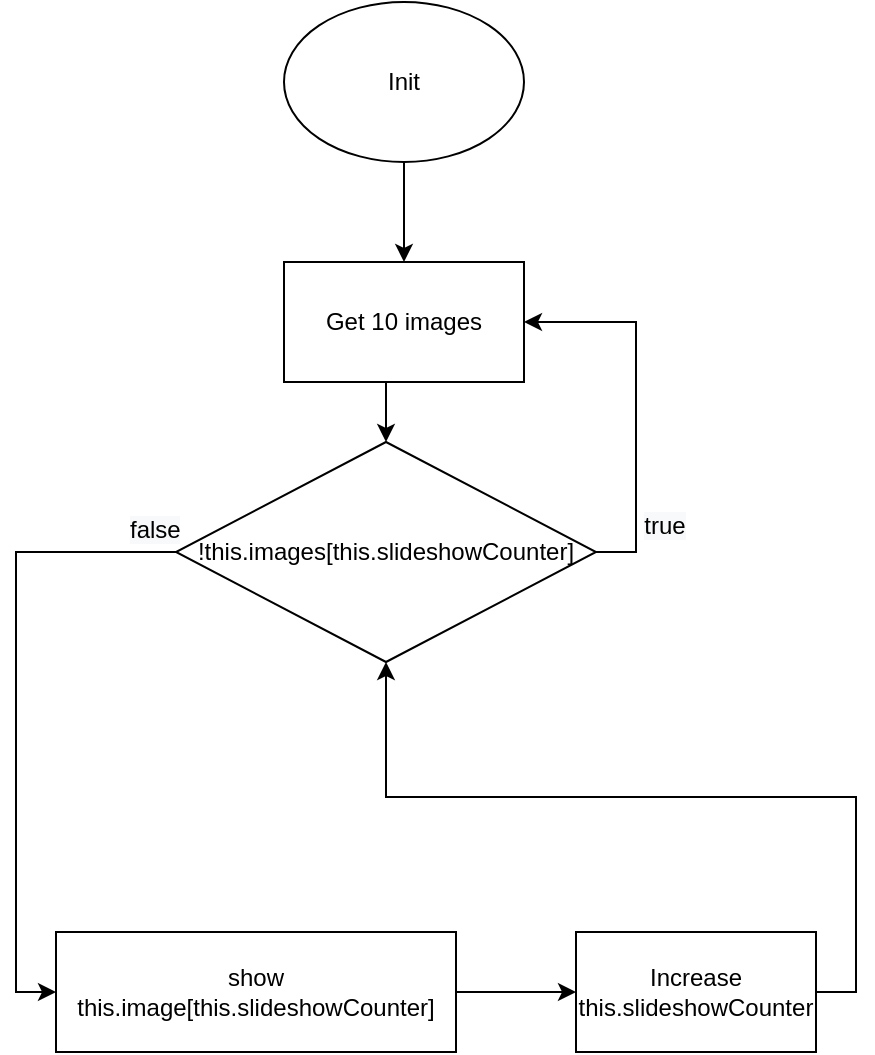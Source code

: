 <mxfile version="14.5.1" type="device" pages="4"><diagram id="gV3Xn5n0HaRX8FXTVbFQ" name="Without Navigation"><mxGraphModel dx="1117" dy="887" grid="1" gridSize="10" guides="1" tooltips="1" connect="1" arrows="1" fold="1" page="1" pageScale="1" pageWidth="827" pageHeight="1169" math="0" shadow="0"><root><mxCell id="0"/><mxCell id="1" parent="0"/><mxCell id="qZFaKpwaA6ncUOvoTSic-16" style="edgeStyle=orthogonalEdgeStyle;rounded=0;orthogonalLoop=1;jettySize=auto;html=1;" edge="1" parent="1" source="qZFaKpwaA6ncUOvoTSic-17" target="qZFaKpwaA6ncUOvoTSic-19"><mxGeometry relative="1" as="geometry"/></mxCell><mxCell id="qZFaKpwaA6ncUOvoTSic-17" value="Init" style="ellipse;whiteSpace=wrap;html=1;" vertex="1" parent="1"><mxGeometry x="294" y="90" width="120" height="80" as="geometry"/></mxCell><mxCell id="qZFaKpwaA6ncUOvoTSic-18" style="edgeStyle=orthogonalEdgeStyle;rounded=0;orthogonalLoop=1;jettySize=auto;html=1;exitX=0.5;exitY=1;exitDx=0;exitDy=0;entryX=0.5;entryY=0;entryDx=0;entryDy=0;" edge="1" parent="1" source="qZFaKpwaA6ncUOvoTSic-19" target="qZFaKpwaA6ncUOvoTSic-24"><mxGeometry relative="1" as="geometry"/></mxCell><mxCell id="qZFaKpwaA6ncUOvoTSic-19" value="Get 10 images" style="rounded=0;whiteSpace=wrap;html=1;" vertex="1" parent="1"><mxGeometry x="294" y="220" width="120" height="60" as="geometry"/></mxCell><mxCell id="qZFaKpwaA6ncUOvoTSic-20" style="edgeStyle=orthogonalEdgeStyle;rounded=0;orthogonalLoop=1;jettySize=auto;html=1;exitX=1;exitY=0.5;exitDx=0;exitDy=0;" edge="1" parent="1" source="qZFaKpwaA6ncUOvoTSic-21" target="qZFaKpwaA6ncUOvoTSic-28"><mxGeometry relative="1" as="geometry"><Array as="points"><mxPoint x="370" y="585"/><mxPoint x="370" y="585"/></Array></mxGeometry></mxCell><mxCell id="qZFaKpwaA6ncUOvoTSic-21" value="show this.image[this.slideshowCounter]" style="rounded=0;whiteSpace=wrap;html=1;" vertex="1" parent="1"><mxGeometry x="180" y="555" width="200" height="60" as="geometry"/></mxCell><mxCell id="qZFaKpwaA6ncUOvoTSic-22" style="edgeStyle=orthogonalEdgeStyle;rounded=0;orthogonalLoop=1;jettySize=auto;html=1;exitX=0;exitY=0.5;exitDx=0;exitDy=0;entryX=0;entryY=0.5;entryDx=0;entryDy=0;" edge="1" parent="1" source="qZFaKpwaA6ncUOvoTSic-24" target="qZFaKpwaA6ncUOvoTSic-21"><mxGeometry relative="1" as="geometry"><mxPoint x="215" y="650" as="targetPoint"/></mxGeometry></mxCell><mxCell id="qZFaKpwaA6ncUOvoTSic-23" style="edgeStyle=orthogonalEdgeStyle;rounded=0;orthogonalLoop=1;jettySize=auto;html=1;exitX=1;exitY=0.5;exitDx=0;exitDy=0;entryX=1;entryY=0.5;entryDx=0;entryDy=0;" edge="1" parent="1" source="qZFaKpwaA6ncUOvoTSic-24" target="qZFaKpwaA6ncUOvoTSic-19"><mxGeometry relative="1" as="geometry"/></mxCell><mxCell id="qZFaKpwaA6ncUOvoTSic-24" value="!this.images[this.slideshowCounter]" style="rhombus;whiteSpace=wrap;html=1;" vertex="1" parent="1"><mxGeometry x="240" y="310" width="210" height="110" as="geometry"/></mxCell><mxCell id="qZFaKpwaA6ncUOvoTSic-25" value="&#10;&#10;&lt;span style=&quot;color: rgb(0, 0, 0); font-family: helvetica; font-size: 12px; font-style: normal; font-weight: 400; letter-spacing: normal; text-align: center; text-indent: 0px; text-transform: none; word-spacing: 0px; background-color: rgb(248, 249, 250); display: inline; float: none;&quot;&gt;true&lt;/span&gt;&#10;&#10;" style="text;html=1;align=center;verticalAlign=middle;resizable=0;points=[];autosize=1;" vertex="1" parent="1"><mxGeometry x="464" y="322" width="40" height="60" as="geometry"/></mxCell><mxCell id="qZFaKpwaA6ncUOvoTSic-26" value="&lt;span style=&quot;color: rgb(0 , 0 , 0) ; font-family: &amp;#34;helvetica&amp;#34; ; font-size: 12px ; font-style: normal ; font-weight: 400 ; letter-spacing: normal ; text-align: center ; text-indent: 0px ; text-transform: none ; word-spacing: 0px ; background-color: rgb(248 , 249 , 250) ; display: inline ; float: none&quot;&gt;false&lt;br&gt;&lt;/span&gt;" style="text;whiteSpace=wrap;html=1;" vertex="1" parent="1"><mxGeometry x="215" y="340" width="50" height="30" as="geometry"/></mxCell><mxCell id="qZFaKpwaA6ncUOvoTSic-27" style="edgeStyle=orthogonalEdgeStyle;rounded=0;orthogonalLoop=1;jettySize=auto;html=1;exitX=1;exitY=0.5;exitDx=0;exitDy=0;" edge="1" parent="1" source="qZFaKpwaA6ncUOvoTSic-28" target="qZFaKpwaA6ncUOvoTSic-24"><mxGeometry relative="1" as="geometry"/></mxCell><mxCell id="qZFaKpwaA6ncUOvoTSic-28" value="Increase this.slideshowCounter" style="rounded=0;whiteSpace=wrap;html=1;" vertex="1" parent="1"><mxGeometry x="440" y="555" width="120" height="60" as="geometry"/></mxCell></root></mxGraphModel></diagram><diagram id="_Sqwtvtk-_ESHfZJrghV" name="With Navigation"><mxGraphModel dx="1117" dy="887" grid="1" gridSize="10" guides="1" tooltips="1" connect="1" arrows="1" fold="1" page="1" pageScale="1" pageWidth="827" pageHeight="1169" math="0" shadow="0"><root><mxCell id="tQTyuVeTmvTc_PmS-h78-0"/><mxCell id="tQTyuVeTmvTc_PmS-h78-1" parent="tQTyuVeTmvTc_PmS-h78-0"/><mxCell id="tQTyuVeTmvTc_PmS-h78-2" style="edgeStyle=orthogonalEdgeStyle;rounded=0;orthogonalLoop=1;jettySize=auto;html=1;" edge="1" parent="tQTyuVeTmvTc_PmS-h78-1" source="tQTyuVeTmvTc_PmS-h78-3" target="tQTyuVeTmvTc_PmS-h78-5"><mxGeometry relative="1" as="geometry"/></mxCell><mxCell id="tQTyuVeTmvTc_PmS-h78-3" value="Init" style="ellipse;whiteSpace=wrap;html=1;" vertex="1" parent="tQTyuVeTmvTc_PmS-h78-1"><mxGeometry x="284" y="80" width="120" height="80" as="geometry"/></mxCell><mxCell id="tQTyuVeTmvTc_PmS-h78-4" style="edgeStyle=orthogonalEdgeStyle;rounded=0;orthogonalLoop=1;jettySize=auto;html=1;exitX=0.5;exitY=1;exitDx=0;exitDy=0;entryX=0.5;entryY=0;entryDx=0;entryDy=0;" edge="1" parent="tQTyuVeTmvTc_PmS-h78-1" source="tQTyuVeTmvTc_PmS-h78-5" target="tQTyuVeTmvTc_PmS-h78-10"><mxGeometry relative="1" as="geometry"/></mxCell><mxCell id="tQTyuVeTmvTc_PmS-h78-5" value="Get 10 images&lt;br&gt;and add them to existing" style="rounded=0;whiteSpace=wrap;html=1;" vertex="1" parent="tQTyuVeTmvTc_PmS-h78-1"><mxGeometry x="284" y="210" width="120" height="60" as="geometry"/></mxCell><mxCell id="tQTyuVeTmvTc_PmS-h78-6" style="edgeStyle=orthogonalEdgeStyle;rounded=0;orthogonalLoop=1;jettySize=auto;html=1;exitX=1;exitY=0.5;exitDx=0;exitDy=0;" edge="1" parent="tQTyuVeTmvTc_PmS-h78-1" source="tQTyuVeTmvTc_PmS-h78-7" target="tQTyuVeTmvTc_PmS-h78-14"><mxGeometry relative="1" as="geometry"><Array as="points"><mxPoint x="360" y="575"/><mxPoint x="360" y="575"/></Array></mxGeometry></mxCell><mxCell id="tQTyuVeTmvTc_PmS-h78-7" value="show this.image[this.slideshowCounter]" style="rounded=0;whiteSpace=wrap;html=1;" vertex="1" parent="tQTyuVeTmvTc_PmS-h78-1"><mxGeometry x="170" y="545" width="200" height="60" as="geometry"/></mxCell><mxCell id="tQTyuVeTmvTc_PmS-h78-8" style="edgeStyle=orthogonalEdgeStyle;rounded=0;orthogonalLoop=1;jettySize=auto;html=1;exitX=0;exitY=0.5;exitDx=0;exitDy=0;entryX=0;entryY=0.5;entryDx=0;entryDy=0;" edge="1" parent="tQTyuVeTmvTc_PmS-h78-1" source="tQTyuVeTmvTc_PmS-h78-10" target="tQTyuVeTmvTc_PmS-h78-7"><mxGeometry relative="1" as="geometry"><mxPoint x="205" y="640" as="targetPoint"/></mxGeometry></mxCell><mxCell id="tQTyuVeTmvTc_PmS-h78-9" style="edgeStyle=orthogonalEdgeStyle;rounded=0;orthogonalLoop=1;jettySize=auto;html=1;exitX=1;exitY=0.5;exitDx=0;exitDy=0;entryX=1;entryY=0.5;entryDx=0;entryDy=0;" edge="1" parent="tQTyuVeTmvTc_PmS-h78-1" source="tQTyuVeTmvTc_PmS-h78-10" target="tQTyuVeTmvTc_PmS-h78-5"><mxGeometry relative="1" as="geometry"/></mxCell><mxCell id="tQTyuVeTmvTc_PmS-h78-10" value="!this.images[this.slideshowCounter]" style="rhombus;whiteSpace=wrap;html=1;" vertex="1" parent="tQTyuVeTmvTc_PmS-h78-1"><mxGeometry x="230" y="300" width="210" height="110" as="geometry"/></mxCell><mxCell id="tQTyuVeTmvTc_PmS-h78-11" value="&#10;&#10;&lt;span style=&quot;color: rgb(0, 0, 0); font-family: helvetica; font-size: 12px; font-style: normal; font-weight: 400; letter-spacing: normal; text-align: center; text-indent: 0px; text-transform: none; word-spacing: 0px; background-color: rgb(248, 249, 250); display: inline; float: none;&quot;&gt;true&lt;/span&gt;&#10;&#10;" style="text;html=1;align=center;verticalAlign=middle;resizable=0;points=[];autosize=1;" vertex="1" parent="tQTyuVeTmvTc_PmS-h78-1"><mxGeometry x="454" y="312" width="40" height="60" as="geometry"/></mxCell><mxCell id="tQTyuVeTmvTc_PmS-h78-12" value="&lt;span style=&quot;color: rgb(0 , 0 , 0) ; font-family: &amp;#34;helvetica&amp;#34; ; font-size: 12px ; font-style: normal ; font-weight: 400 ; letter-spacing: normal ; text-align: center ; text-indent: 0px ; text-transform: none ; word-spacing: 0px ; background-color: rgb(248 , 249 , 250) ; display: inline ; float: none&quot;&gt;false&lt;br&gt;&lt;/span&gt;" style="text;whiteSpace=wrap;html=1;" vertex="1" parent="tQTyuVeTmvTc_PmS-h78-1"><mxGeometry x="205" y="330" width="50" height="30" as="geometry"/></mxCell><mxCell id="tQTyuVeTmvTc_PmS-h78-13" style="edgeStyle=orthogonalEdgeStyle;rounded=0;orthogonalLoop=1;jettySize=auto;html=1;exitX=1;exitY=0.5;exitDx=0;exitDy=0;" edge="1" parent="tQTyuVeTmvTc_PmS-h78-1" source="tQTyuVeTmvTc_PmS-h78-14" target="tQTyuVeTmvTc_PmS-h78-10"><mxGeometry relative="1" as="geometry"/></mxCell><mxCell id="tQTyuVeTmvTc_PmS-h78-14" value="Increase this.slideshowCounter" style="rounded=0;whiteSpace=wrap;html=1;" vertex="1" parent="tQTyuVeTmvTc_PmS-h78-1"><mxGeometry x="430" y="545" width="120" height="60" as="geometry"/></mxCell><mxCell id="tQTyuVeTmvTc_PmS-h78-15" value="Next()" style="ellipse;whiteSpace=wrap;html=1;" vertex="1" parent="tQTyuVeTmvTc_PmS-h78-1"><mxGeometry x="70" y="70" width="120" height="80" as="geometry"/></mxCell><mxCell id="xweV1gcNVobjMtFO1xQG-5" style="edgeStyle=orthogonalEdgeStyle;rounded=0;orthogonalLoop=1;jettySize=auto;html=1;exitX=0.5;exitY=1;exitDx=0;exitDy=0;" edge="1" parent="tQTyuVeTmvTc_PmS-h78-1" source="tQTyuVeTmvTc_PmS-h78-16"><mxGeometry relative="1" as="geometry"><mxPoint x="703.75" y="230" as="targetPoint"/></mxGeometry></mxCell><mxCell id="tQTyuVeTmvTc_PmS-h78-16" value="Prev()" style="ellipse;whiteSpace=wrap;html=1;" vertex="1" parent="tQTyuVeTmvTc_PmS-h78-1"><mxGeometry x="643.75" y="80" width="120" height="80" as="geometry"/></mxCell><mxCell id="xweV1gcNVobjMtFO1xQG-3" value="" style="curved=1;endArrow=classic;html=1;entryX=0;entryY=0;entryDx=0;entryDy=0;exitX=0.5;exitY=1;exitDx=0;exitDy=0;" edge="1" parent="tQTyuVeTmvTc_PmS-h78-1" source="tQTyuVeTmvTc_PmS-h78-15" target="tQTyuVeTmvTc_PmS-h78-10"><mxGeometry width="50" height="50" relative="1" as="geometry"><mxPoint x="110" y="230" as="sourcePoint"/><mxPoint x="160" y="180" as="targetPoint"/><Array as="points"><mxPoint x="160" y="260"/></Array></mxGeometry></mxCell><mxCell id="xweV1gcNVobjMtFO1xQG-10" style="edgeStyle=orthogonalEdgeStyle;rounded=0;orthogonalLoop=1;jettySize=auto;html=1;exitX=0.5;exitY=1;exitDx=0;exitDy=0;entryX=0.5;entryY=0;entryDx=0;entryDy=0;" edge="1" parent="tQTyuVeTmvTc_PmS-h78-1" source="xweV1gcNVobjMtFO1xQG-7" target="xweV1gcNVobjMtFO1xQG-8"><mxGeometry relative="1" as="geometry"/></mxCell><mxCell id="xweV1gcNVobjMtFO1xQG-7" value="&lt;font face=&quot;helvetica&quot;&gt;this.slideshowCounter &amp;gt; 1&lt;/font&gt;" style="rhombus;whiteSpace=wrap;html=1;" vertex="1" parent="tQTyuVeTmvTc_PmS-h78-1"><mxGeometry x="600" y="230" width="207.5" height="110" as="geometry"/></mxCell><mxCell id="xweV1gcNVobjMtFO1xQG-11" style="edgeStyle=orthogonalEdgeStyle;rounded=0;orthogonalLoop=1;jettySize=auto;html=1;exitX=0.5;exitY=1;exitDx=0;exitDy=0;entryX=0.5;entryY=0;entryDx=0;entryDy=0;" edge="1" parent="tQTyuVeTmvTc_PmS-h78-1" source="xweV1gcNVobjMtFO1xQG-8" target="W6wcV1_cVI6eCwt-3tTy-1"><mxGeometry relative="1" as="geometry"><mxPoint x="703.75" y="510" as="targetPoint"/><Array as="points"/></mxGeometry></mxCell><mxCell id="xweV1gcNVobjMtFO1xQG-8" value="Decrease this.slideshowCounter" style="rounded=0;whiteSpace=wrap;html=1;" vertex="1" parent="tQTyuVeTmvTc_PmS-h78-1"><mxGeometry x="643.75" y="410" width="120" height="60" as="geometry"/></mxCell><mxCell id="W6wcV1_cVI6eCwt-3tTy-0" value="1 slideshowCounter = 0" style="text;html=1;align=center;verticalAlign=middle;resizable=0;points=[];autosize=1;" vertex="1" parent="tQTyuVeTmvTc_PmS-h78-1"><mxGeometry x="663.75" y="30" width="140" height="20" as="geometry"/></mxCell><mxCell id="W6wcV1_cVI6eCwt-3tTy-1" value="show this.image[this.slideshowCounter]" style="rounded=0;whiteSpace=wrap;html=1;" vertex="1" parent="tQTyuVeTmvTc_PmS-h78-1"><mxGeometry x="603.75" y="530" width="200" height="60" as="geometry"/></mxCell><mxCell id="Rc37sTsVgtPA_LchJXsK-5" value="" style="rounded=0;whiteSpace=wrap;html=1;strokeColor=#8FFFC7;shadow=1;fillColor=#78FFA5;" vertex="1" parent="tQTyuVeTmvTc_PmS-h78-1"><mxGeometry x="255" y="230" width="15" height="20" as="geometry"/></mxCell><mxCell id="Rc37sTsVgtPA_LchJXsK-8" value="" style="rounded=0;whiteSpace=wrap;html=1;strokeColor=#8FFFC7;shadow=1;fillColor=#78FFA5;" vertex="1" parent="tQTyuVeTmvTc_PmS-h78-1"><mxGeometry x="222.5" y="310" width="15" height="20" as="geometry"/></mxCell><mxCell id="Rc37sTsVgtPA_LchJXsK-9" value="" style="rounded=0;whiteSpace=wrap;html=1;strokeColor=#8FFFC7;shadow=1;fillColor=#78FFA5;" vertex="1" parent="tQTyuVeTmvTc_PmS-h78-1"><mxGeometry x="140" y="575" width="15" height="20" as="geometry"/></mxCell><mxCell id="Rc37sTsVgtPA_LchJXsK-10" value="" style="rounded=0;whiteSpace=wrap;html=1;strokeColor=#8FFFC7;shadow=1;fillColor=#78FFA5;" vertex="1" parent="tQTyuVeTmvTc_PmS-h78-1"><mxGeometry x="404" y="585" width="15" height="20" as="geometry"/></mxCell><mxCell id="Rc37sTsVgtPA_LchJXsK-11" value="true" style="text;html=1;strokeColor=none;fillColor=none;align=center;verticalAlign=middle;whiteSpace=wrap;rounded=0;shadow=1;" vertex="1" parent="tQTyuVeTmvTc_PmS-h78-1"><mxGeometry x="650" y="345" width="40" height="20" as="geometry"/></mxCell><mxCell id="23c3jN9I5Wc2c4kI0Drk-0" value="" style="rounded=0;whiteSpace=wrap;html=1;strokeColor=#8FFFC7;shadow=1;fillColor=#78FFA5;" vertex="1" parent="tQTyuVeTmvTc_PmS-h78-1"><mxGeometry x="255" y="100" width="15" height="20" as="geometry"/></mxCell><mxCell id="23c3jN9I5Wc2c4kI0Drk-1" value="" style="rounded=0;whiteSpace=wrap;html=1;strokeColor=#8FFFC7;shadow=1;fillColor=#78FFA5;" vertex="1" parent="tQTyuVeTmvTc_PmS-h78-1"><mxGeometry x="620" y="110" width="15" height="20" as="geometry"/></mxCell><mxCell id="23c3jN9I5Wc2c4kI0Drk-2" value="" style="rounded=0;whiteSpace=wrap;html=1;strokeColor=#8FFFC7;shadow=1;fillColor=#78FFA5;" vertex="1" parent="tQTyuVeTmvTc_PmS-h78-1"><mxGeometry x="570" y="270" width="15" height="20" as="geometry"/></mxCell><mxCell id="23c3jN9I5Wc2c4kI0Drk-3" value="" style="rounded=0;whiteSpace=wrap;html=1;strokeColor=#8FFFC7;shadow=1;fillColor=#78FFA5;" vertex="1" parent="tQTyuVeTmvTc_PmS-h78-1"><mxGeometry x="610" y="420" width="15" height="20" as="geometry"/></mxCell><mxCell id="23c3jN9I5Wc2c4kI0Drk-4" value="" style="rounded=0;whiteSpace=wrap;html=1;strokeColor=#8FFFC7;shadow=1;fillColor=#78FFA5;" vertex="1" parent="tQTyuVeTmvTc_PmS-h78-1"><mxGeometry x="590" y="290" width="15" height="20" as="geometry"/></mxCell><mxCell id="23c3jN9I5Wc2c4kI0Drk-6" value="" style="rounded=0;whiteSpace=wrap;html=1;strokeColor=#8FFFC7;shadow=1;fillColor=#78FFA5;" vertex="1" parent="tQTyuVeTmvTc_PmS-h78-1"><mxGeometry x="585" y="545" width="15" height="20" as="geometry"/></mxCell></root></mxGraphModel></diagram><diagram name="With Navigation + LastKeyword" id="yse6I_3oFeeOu-tTGzFK"><mxGraphModel dx="1117" dy="887" grid="1" gridSize="10" guides="1" tooltips="1" connect="1" arrows="1" fold="1" page="1" pageScale="1" pageWidth="827" pageHeight="1169" math="0" shadow="0"><root><mxCell id="Q2rJVQMSlJvY5GH415-j-0"/><mxCell id="Q2rJVQMSlJvY5GH415-j-1" parent="Q2rJVQMSlJvY5GH415-j-0"/><mxCell id="Q2rJVQMSlJvY5GH415-j-2" style="edgeStyle=orthogonalEdgeStyle;rounded=0;orthogonalLoop=1;jettySize=auto;html=1;" edge="1" parent="Q2rJVQMSlJvY5GH415-j-1" source="Q2rJVQMSlJvY5GH415-j-3" target="Q2rJVQMSlJvY5GH415-j-5"><mxGeometry relative="1" as="geometry"/></mxCell><mxCell id="Q2rJVQMSlJvY5GH415-j-3" value="Init" style="ellipse;whiteSpace=wrap;html=1;" vertex="1" parent="Q2rJVQMSlJvY5GH415-j-1"><mxGeometry x="284" y="80" width="120" height="80" as="geometry"/></mxCell><mxCell id="gAthjiH_eWm1EGri3N1J-4" style="edgeStyle=orthogonalEdgeStyle;rounded=0;orthogonalLoop=1;jettySize=auto;html=1;exitX=0.5;exitY=1;exitDx=0;exitDy=0;" edge="1" parent="Q2rJVQMSlJvY5GH415-j-1" source="Q2rJVQMSlJvY5GH415-j-5" target="gAthjiH_eWm1EGri3N1J-3"><mxGeometry relative="1" as="geometry"/></mxCell><mxCell id="Q2rJVQMSlJvY5GH415-j-5" value="Get 10 images" style="rounded=0;whiteSpace=wrap;html=1;" vertex="1" parent="Q2rJVQMSlJvY5GH415-j-1"><mxGeometry x="284" y="210" width="120" height="60" as="geometry"/></mxCell><mxCell id="Q2rJVQMSlJvY5GH415-j-6" style="edgeStyle=orthogonalEdgeStyle;rounded=0;orthogonalLoop=1;jettySize=auto;html=1;exitX=1;exitY=0.5;exitDx=0;exitDy=0;" edge="1" parent="Q2rJVQMSlJvY5GH415-j-1" source="Q2rJVQMSlJvY5GH415-j-7" target="Q2rJVQMSlJvY5GH415-j-14"><mxGeometry relative="1" as="geometry"><Array as="points"><mxPoint x="375" y="835"/><mxPoint x="375" y="835"/></Array></mxGeometry></mxCell><mxCell id="Q2rJVQMSlJvY5GH415-j-7" value="show this.image[this.slideshowCounter]" style="rounded=0;whiteSpace=wrap;html=1;" vertex="1" parent="Q2rJVQMSlJvY5GH415-j-1"><mxGeometry x="185" y="805" width="200" height="60" as="geometry"/></mxCell><mxCell id="Q2rJVQMSlJvY5GH415-j-8" style="edgeStyle=orthogonalEdgeStyle;rounded=0;orthogonalLoop=1;jettySize=auto;html=1;exitX=0;exitY=0.5;exitDx=0;exitDy=0;entryX=0;entryY=0.5;entryDx=0;entryDy=0;" edge="1" parent="Q2rJVQMSlJvY5GH415-j-1" source="Q2rJVQMSlJvY5GH415-j-10" target="Q2rJVQMSlJvY5GH415-j-7"><mxGeometry relative="1" as="geometry"><mxPoint x="220" y="900" as="targetPoint"/></mxGeometry></mxCell><mxCell id="HEpkWghalc4PRTTA4yvE-5" style="edgeStyle=orthogonalEdgeStyle;rounded=0;orthogonalLoop=1;jettySize=auto;html=1;entryX=1;entryY=0.5;entryDx=0;entryDy=0;" edge="1" parent="Q2rJVQMSlJvY5GH415-j-1" source="Q2rJVQMSlJvY5GH415-j-10" target="Q2rJVQMSlJvY5GH415-j-5"><mxGeometry relative="1" as="geometry"><Array as="points"><mxPoint x="560" y="620"/><mxPoint x="560" y="240"/></Array></mxGeometry></mxCell><mxCell id="Q2rJVQMSlJvY5GH415-j-10" value="!this.images[this.slideshowCounter]&lt;br&gt;|| this.lastKeyword !== this.keyword" style="rhombus;whiteSpace=wrap;html=1;" vertex="1" parent="Q2rJVQMSlJvY5GH415-j-1"><mxGeometry x="157.5" y="565" width="285" height="110" as="geometry"/></mxCell><mxCell id="Q2rJVQMSlJvY5GH415-j-11" value="&#10;&#10;&lt;span style=&quot;color: rgb(0, 0, 0); font-family: helvetica; font-size: 12px; font-style: normal; font-weight: 400; letter-spacing: normal; text-align: center; text-indent: 0px; text-transform: none; word-spacing: 0px; background-color: rgb(248, 249, 250); display: inline; float: none;&quot;&gt;true&lt;/span&gt;&#10;&#10;" style="text;html=1;align=center;verticalAlign=middle;resizable=0;points=[];autosize=1;" vertex="1" parent="Q2rJVQMSlJvY5GH415-j-1"><mxGeometry x="430" y="565" width="40" height="60" as="geometry"/></mxCell><mxCell id="Q2rJVQMSlJvY5GH415-j-12" value="&lt;span style=&quot;color: rgb(0 , 0 , 0) ; font-family: &amp;#34;helvetica&amp;#34; ; font-size: 12px ; font-style: normal ; font-weight: 400 ; letter-spacing: normal ; text-align: center ; text-indent: 0px ; text-transform: none ; word-spacing: 0px ; background-color: rgb(248 , 249 , 250) ; display: inline ; float: none&quot;&gt;false&lt;br&gt;&lt;/span&gt;" style="text;whiteSpace=wrap;html=1;" vertex="1" parent="Q2rJVQMSlJvY5GH415-j-1"><mxGeometry x="135" y="585" width="50" height="30" as="geometry"/></mxCell><mxCell id="Q2rJVQMSlJvY5GH415-j-13" style="edgeStyle=orthogonalEdgeStyle;rounded=0;orthogonalLoop=1;jettySize=auto;html=1;exitX=1;exitY=0.5;exitDx=0;exitDy=0;" edge="1" parent="Q2rJVQMSlJvY5GH415-j-1" source="Q2rJVQMSlJvY5GH415-j-14" target="Q2rJVQMSlJvY5GH415-j-10"><mxGeometry relative="1" as="geometry"/></mxCell><mxCell id="Q2rJVQMSlJvY5GH415-j-14" value="Increase this.slideshowCounter" style="rounded=0;whiteSpace=wrap;html=1;" vertex="1" parent="Q2rJVQMSlJvY5GH415-j-1"><mxGeometry x="445" y="805" width="120" height="60" as="geometry"/></mxCell><mxCell id="Q2rJVQMSlJvY5GH415-j-15" value="Next()" style="ellipse;whiteSpace=wrap;html=1;" vertex="1" parent="Q2rJVQMSlJvY5GH415-j-1"><mxGeometry x="70" y="70" width="120" height="80" as="geometry"/></mxCell><mxCell id="Q2rJVQMSlJvY5GH415-j-16" style="edgeStyle=orthogonalEdgeStyle;rounded=0;orthogonalLoop=1;jettySize=auto;html=1;exitX=0.5;exitY=1;exitDx=0;exitDy=0;" edge="1" parent="Q2rJVQMSlJvY5GH415-j-1" source="Q2rJVQMSlJvY5GH415-j-17"><mxGeometry relative="1" as="geometry"><mxPoint x="703.75" y="230" as="targetPoint"/></mxGeometry></mxCell><mxCell id="Q2rJVQMSlJvY5GH415-j-17" value="Prev()" style="ellipse;whiteSpace=wrap;html=1;" vertex="1" parent="Q2rJVQMSlJvY5GH415-j-1"><mxGeometry x="643.75" y="80" width="120" height="80" as="geometry"/></mxCell><mxCell id="Q2rJVQMSlJvY5GH415-j-18" value="" style="curved=1;endArrow=classic;html=1;entryX=0;entryY=0;entryDx=0;entryDy=0;exitX=0.5;exitY=1;exitDx=0;exitDy=0;" edge="1" parent="Q2rJVQMSlJvY5GH415-j-1" source="Q2rJVQMSlJvY5GH415-j-15" target="Q2rJVQMSlJvY5GH415-j-10"><mxGeometry width="50" height="50" relative="1" as="geometry"><mxPoint x="110" y="230" as="sourcePoint"/><mxPoint x="160" y="180" as="targetPoint"/><Array as="points"><mxPoint x="140" y="260"/><mxPoint x="160" y="440"/><mxPoint x="190" y="540"/></Array></mxGeometry></mxCell><mxCell id="Q2rJVQMSlJvY5GH415-j-19" style="edgeStyle=orthogonalEdgeStyle;rounded=0;orthogonalLoop=1;jettySize=auto;html=1;exitX=0.5;exitY=1;exitDx=0;exitDy=0;entryX=0.5;entryY=0;entryDx=0;entryDy=0;" edge="1" parent="Q2rJVQMSlJvY5GH415-j-1" source="Q2rJVQMSlJvY5GH415-j-20" target="Q2rJVQMSlJvY5GH415-j-22"><mxGeometry relative="1" as="geometry"/></mxCell><mxCell id="Q2rJVQMSlJvY5GH415-j-20" value="&lt;font face=&quot;helvetica&quot;&gt;this.slideshowCounter &amp;gt; 1&lt;/font&gt;" style="rhombus;whiteSpace=wrap;html=1;" vertex="1" parent="Q2rJVQMSlJvY5GH415-j-1"><mxGeometry x="600" y="230" width="207.5" height="110" as="geometry"/></mxCell><mxCell id="Q2rJVQMSlJvY5GH415-j-21" style="edgeStyle=orthogonalEdgeStyle;rounded=0;orthogonalLoop=1;jettySize=auto;html=1;exitX=0.5;exitY=1;exitDx=0;exitDy=0;entryX=0.5;entryY=0;entryDx=0;entryDy=0;" edge="1" parent="Q2rJVQMSlJvY5GH415-j-1" source="Q2rJVQMSlJvY5GH415-j-22" target="Q2rJVQMSlJvY5GH415-j-24"><mxGeometry relative="1" as="geometry"><mxPoint x="703.75" y="510" as="targetPoint"/><Array as="points"/></mxGeometry></mxCell><mxCell id="Q2rJVQMSlJvY5GH415-j-22" value="Decrease this.slideshowCounter" style="rounded=0;whiteSpace=wrap;html=1;" vertex="1" parent="Q2rJVQMSlJvY5GH415-j-1"><mxGeometry x="643.75" y="410" width="120" height="60" as="geometry"/></mxCell><mxCell id="Q2rJVQMSlJvY5GH415-j-23" value="1 slideshowCounter = 0" style="text;html=1;align=center;verticalAlign=middle;resizable=0;points=[];autosize=1;" vertex="1" parent="Q2rJVQMSlJvY5GH415-j-1"><mxGeometry x="663.75" y="30" width="140" height="20" as="geometry"/></mxCell><mxCell id="Q2rJVQMSlJvY5GH415-j-24" value="show this.image[this.slideshowCounter]" style="rounded=0;whiteSpace=wrap;html=1;" vertex="1" parent="Q2rJVQMSlJvY5GH415-j-1"><mxGeometry x="603.75" y="530" width="200" height="60" as="geometry"/></mxCell><mxCell id="Q2rJVQMSlJvY5GH415-j-29" value="true" style="text;html=1;strokeColor=none;fillColor=none;align=center;verticalAlign=middle;whiteSpace=wrap;rounded=0;shadow=1;" vertex="1" parent="Q2rJVQMSlJvY5GH415-j-1"><mxGeometry x="650" y="345" width="40" height="20" as="geometry"/></mxCell><mxCell id="Q2rJVQMSlJvY5GH415-j-31" value="" style="rounded=0;whiteSpace=wrap;html=1;strokeColor=#8FFFC7;shadow=1;fillColor=#78FFA5;" vertex="1" parent="Q2rJVQMSlJvY5GH415-j-1"><mxGeometry x="620" y="110" width="15" height="20" as="geometry"/></mxCell><mxCell id="Q2rJVQMSlJvY5GH415-j-32" value="" style="rounded=0;whiteSpace=wrap;html=1;strokeColor=#8FFFC7;shadow=1;fillColor=#78FFA5;" vertex="1" parent="Q2rJVQMSlJvY5GH415-j-1"><mxGeometry x="260" y="120" width="15" height="20" as="geometry"/></mxCell><mxCell id="Q2rJVQMSlJvY5GH415-j-33" value="" style="rounded=0;whiteSpace=wrap;html=1;strokeColor=#8FFFC7;shadow=1;fillColor=#78FFA5;" vertex="1" parent="Q2rJVQMSlJvY5GH415-j-1"><mxGeometry x="610" y="420" width="15" height="20" as="geometry"/></mxCell><mxCell id="Q2rJVQMSlJvY5GH415-j-34" value="" style="rounded=0;whiteSpace=wrap;html=1;strokeColor=#8FFFC7;shadow=1;fillColor=#78FFA5;" vertex="1" parent="Q2rJVQMSlJvY5GH415-j-1"><mxGeometry x="590" y="290" width="15" height="20" as="geometry"/></mxCell><mxCell id="Q2rJVQMSlJvY5GH415-j-35" value="" style="rounded=0;whiteSpace=wrap;html=1;strokeColor=#8FFFC7;shadow=1;fillColor=#78FFA5;" vertex="1" parent="Q2rJVQMSlJvY5GH415-j-1"><mxGeometry x="585" y="545" width="15" height="20" as="geometry"/></mxCell><mxCell id="gAthjiH_eWm1EGri3N1J-7" style="edgeStyle=orthogonalEdgeStyle;rounded=0;orthogonalLoop=1;jettySize=auto;html=1;exitX=1;exitY=0.5;exitDx=0;exitDy=0;entryX=0.5;entryY=0;entryDx=0;entryDy=0;" edge="1" parent="Q2rJVQMSlJvY5GH415-j-1" source="gAthjiH_eWm1EGri3N1J-3" target="gAthjiH_eWm1EGri3N1J-1"><mxGeometry relative="1" as="geometry"><Array as="points"><mxPoint x="474" y="365"/></Array></mxGeometry></mxCell><mxCell id="gAthjiH_eWm1EGri3N1J-11" style="edgeStyle=orthogonalEdgeStyle;rounded=0;orthogonalLoop=1;jettySize=auto;html=1;exitX=0;exitY=0.5;exitDx=0;exitDy=0;entryX=0.5;entryY=0;entryDx=0;entryDy=0;" edge="1" parent="Q2rJVQMSlJvY5GH415-j-1" source="gAthjiH_eWm1EGri3N1J-3" target="gAthjiH_eWm1EGri3N1J-9"><mxGeometry relative="1" as="geometry"/></mxCell><mxCell id="gAthjiH_eWm1EGri3N1J-3" value="this.lastKeyword !== this.keyword" style="rhombus;whiteSpace=wrap;html=1;" vertex="1" parent="Q2rJVQMSlJvY5GH415-j-1"><mxGeometry x="239" y="310" width="210" height="110" as="geometry"/></mxCell><mxCell id="gAthjiH_eWm1EGri3N1J-6" value="true" style="text;html=1;strokeColor=none;fillColor=none;align=center;verticalAlign=middle;whiteSpace=wrap;rounded=0;shadow=1;" vertex="1" parent="Q2rJVQMSlJvY5GH415-j-1"><mxGeometry x="430" y="330" width="40" height="20" as="geometry"/></mxCell><mxCell id="gAthjiH_eWm1EGri3N1J-8" value="&lt;span style=&quot;color: rgb(0 , 0 , 0) ; font-family: &amp;#34;helvetica&amp;#34; ; font-size: 12px ; font-style: normal ; font-weight: 400 ; letter-spacing: normal ; text-align: center ; text-indent: 0px ; text-transform: none ; word-spacing: 0px ; background-color: rgb(248 , 249 , 250) ; display: inline ; float: none&quot;&gt;false&lt;br&gt;&lt;/span&gt;" style="text;whiteSpace=wrap;html=1;" vertex="1" parent="Q2rJVQMSlJvY5GH415-j-1"><mxGeometry x="220" y="320" width="50" height="30" as="geometry"/></mxCell><mxCell id="HEpkWghalc4PRTTA4yvE-1" style="edgeStyle=orthogonalEdgeStyle;rounded=0;orthogonalLoop=1;jettySize=auto;html=1;entryX=0.5;entryY=0;entryDx=0;entryDy=0;" edge="1" parent="Q2rJVQMSlJvY5GH415-j-1" source="gAthjiH_eWm1EGri3N1J-9" target="Q2rJVQMSlJvY5GH415-j-10"><mxGeometry relative="1" as="geometry"/></mxCell><mxCell id="gAthjiH_eWm1EGri3N1J-9" value="this.images.concat(newImages)" style="rounded=0;whiteSpace=wrap;html=1;" vertex="1" parent="Q2rJVQMSlJvY5GH415-j-1"><mxGeometry x="200" y="450" width="200" height="60" as="geometry"/></mxCell><mxCell id="HEpkWghalc4PRTTA4yvE-8" style="edgeStyle=orthogonalEdgeStyle;rounded=0;orthogonalLoop=1;jettySize=auto;html=1;exitX=0.5;exitY=1;exitDx=0;exitDy=0;entryX=0.5;entryY=0;entryDx=0;entryDy=0;" edge="1" parent="Q2rJVQMSlJvY5GH415-j-1" source="gAthjiH_eWm1EGri3N1J-1" target="HEpkWghalc4PRTTA4yvE-7"><mxGeometry relative="1" as="geometry"/></mxCell><mxCell id="gAthjiH_eWm1EGri3N1J-1" value="this.images = newImages" style="rounded=0;whiteSpace=wrap;html=1;" vertex="1" parent="Q2rJVQMSlJvY5GH415-j-1"><mxGeometry x="414" y="390" width="120" height="60" as="geometry"/></mxCell><mxCell id="HEpkWghalc4PRTTA4yvE-6" value="" style="rounded=0;whiteSpace=wrap;html=1;strokeColor=#8FFFC7;shadow=1;fillColor=#78FFA5;" vertex="1" parent="Q2rJVQMSlJvY5GH415-j-1"><mxGeometry x="255" y="230" width="15" height="20" as="geometry"/></mxCell><mxCell id="HEpkWghalc4PRTTA4yvE-9" style="edgeStyle=orthogonalEdgeStyle;rounded=0;orthogonalLoop=1;jettySize=auto;html=1;exitX=0.5;exitY=1;exitDx=0;exitDy=0;entryX=0.5;entryY=0;entryDx=0;entryDy=0;" edge="1" parent="Q2rJVQMSlJvY5GH415-j-1" source="HEpkWghalc4PRTTA4yvE-7" target="Q2rJVQMSlJvY5GH415-j-10"><mxGeometry relative="1" as="geometry"><Array as="points"><mxPoint x="474" y="550"/><mxPoint x="300" y="550"/></Array></mxGeometry></mxCell><mxCell id="HEpkWghalc4PRTTA4yvE-7" value="this.slideshow&lt;br&gt;Counter = 0" style="rounded=0;whiteSpace=wrap;html=1;" vertex="1" parent="Q2rJVQMSlJvY5GH415-j-1"><mxGeometry x="414" y="470" width="120" height="60" as="geometry"/></mxCell><mxCell id="HEpkWghalc4PRTTA4yvE-10" value="" style="rounded=0;whiteSpace=wrap;html=1;strokeColor=#8FFFC7;shadow=1;fillColor=#78FFA5;" vertex="1" parent="Q2rJVQMSlJvY5GH415-j-1"><mxGeometry x="185" y="355" width="15" height="20" as="geometry"/></mxCell><mxCell id="HEpkWghalc4PRTTA4yvE-11" value="" style="rounded=0;whiteSpace=wrap;html=1;strokeColor=#8FFFC7;shadow=1;fillColor=#78FFA5;" vertex="1" parent="Q2rJVQMSlJvY5GH415-j-1"><mxGeometry x="380" y="410" width="15" height="20" as="geometry"/></mxCell><mxCell id="HEpkWghalc4PRTTA4yvE-12" value="" style="rounded=0;whiteSpace=wrap;html=1;strokeColor=#8FFFC7;shadow=1;fillColor=#78FFA5;" vertex="1" parent="Q2rJVQMSlJvY5GH415-j-1"><mxGeometry x="400" y="490" width="15" height="20" as="geometry"/></mxCell><mxCell id="HEpkWghalc4PRTTA4yvE-13" value="" style="rounded=0;whiteSpace=wrap;html=1;strokeColor=#8FFFC7;shadow=1;fillColor=#78FFA5;" vertex="1" parent="Q2rJVQMSlJvY5GH415-j-1"><mxGeometry x="175" y="460" width="15" height="20" as="geometry"/></mxCell><mxCell id="HEpkWghalc4PRTTA4yvE-14" value="" style="rounded=0;whiteSpace=wrap;html=1;strokeColor=#8FFFC7;shadow=1;fillColor=#78FFA5;" vertex="1" parent="Q2rJVQMSlJvY5GH415-j-1"><mxGeometry x="170" y="565" width="15" height="20" as="geometry"/></mxCell><mxCell id="HEpkWghalc4PRTTA4yvE-15" value="" style="rounded=0;whiteSpace=wrap;html=1;strokeColor=#8FFFC7;shadow=1;fillColor=#78FFA5;" vertex="1" parent="Q2rJVQMSlJvY5GH415-j-1"><mxGeometry x="122.5" y="810" width="15" height="20" as="geometry"/></mxCell><mxCell id="HEpkWghalc4PRTTA4yvE-16" value="" style="rounded=0;whiteSpace=wrap;html=1;strokeColor=#8FFFC7;shadow=1;fillColor=#78FFA5;" vertex="1" parent="Q2rJVQMSlJvY5GH415-j-1"><mxGeometry x="420" y="805" width="15" height="20" as="geometry"/></mxCell></root></mxGraphModel></diagram><diagram name="With Navigation + LastKeyword + Next Control" id="faKzGMp3ioKLGm8sJ9Wb"><mxGraphModel dx="1117" dy="887" grid="1" gridSize="10" guides="1" tooltips="1" connect="1" arrows="1" fold="1" page="1" pageScale="1" pageWidth="827" pageHeight="1169" math="0" shadow="0"><root><mxCell id="pUeqNxlrdvsTH6Wf5H2i-0"/><mxCell id="pUeqNxlrdvsTH6Wf5H2i-1" parent="pUeqNxlrdvsTH6Wf5H2i-0"/><mxCell id="pUeqNxlrdvsTH6Wf5H2i-2" style="edgeStyle=orthogonalEdgeStyle;rounded=0;orthogonalLoop=1;jettySize=auto;html=1;" edge="1" parent="pUeqNxlrdvsTH6Wf5H2i-1" source="pUeqNxlrdvsTH6Wf5H2i-3" target="pUeqNxlrdvsTH6Wf5H2i-5"><mxGeometry relative="1" as="geometry"/></mxCell><mxCell id="pUeqNxlrdvsTH6Wf5H2i-3" value="Init" style="ellipse;whiteSpace=wrap;html=1;" vertex="1" parent="pUeqNxlrdvsTH6Wf5H2i-1"><mxGeometry x="284" y="80" width="120" height="80" as="geometry"/></mxCell><mxCell id="pUeqNxlrdvsTH6Wf5H2i-4" style="edgeStyle=orthogonalEdgeStyle;rounded=0;orthogonalLoop=1;jettySize=auto;html=1;exitX=0.5;exitY=1;exitDx=0;exitDy=0;" edge="1" parent="pUeqNxlrdvsTH6Wf5H2i-1" source="pUeqNxlrdvsTH6Wf5H2i-5" target="pUeqNxlrdvsTH6Wf5H2i-33"><mxGeometry relative="1" as="geometry"/></mxCell><mxCell id="pUeqNxlrdvsTH6Wf5H2i-5" value="Get 10 images" style="rounded=0;whiteSpace=wrap;html=1;" vertex="1" parent="pUeqNxlrdvsTH6Wf5H2i-1"><mxGeometry x="284" y="210" width="120" height="60" as="geometry"/></mxCell><mxCell id="pUeqNxlrdvsTH6Wf5H2i-6" style="edgeStyle=orthogonalEdgeStyle;rounded=0;orthogonalLoop=1;jettySize=auto;html=1;exitX=1;exitY=0.5;exitDx=0;exitDy=0;" edge="1" parent="pUeqNxlrdvsTH6Wf5H2i-1" source="pUeqNxlrdvsTH6Wf5H2i-7" target="pUeqNxlrdvsTH6Wf5H2i-14"><mxGeometry relative="1" as="geometry"><Array as="points"><mxPoint x="375" y="835"/><mxPoint x="375" y="835"/></Array></mxGeometry></mxCell><mxCell id="pUeqNxlrdvsTH6Wf5H2i-7" value="show this.image[this.slideshowCounter]" style="rounded=0;whiteSpace=wrap;html=1;" vertex="1" parent="pUeqNxlrdvsTH6Wf5H2i-1"><mxGeometry x="185" y="805" width="200" height="60" as="geometry"/></mxCell><mxCell id="pUeqNxlrdvsTH6Wf5H2i-8" style="edgeStyle=orthogonalEdgeStyle;rounded=0;orthogonalLoop=1;jettySize=auto;html=1;exitX=0;exitY=0.5;exitDx=0;exitDy=0;entryX=0;entryY=0.5;entryDx=0;entryDy=0;" edge="1" parent="pUeqNxlrdvsTH6Wf5H2i-1" source="pUeqNxlrdvsTH6Wf5H2i-10" target="pUeqNxlrdvsTH6Wf5H2i-7"><mxGeometry relative="1" as="geometry"><mxPoint x="220" y="900" as="targetPoint"/></mxGeometry></mxCell><mxCell id="pUeqNxlrdvsTH6Wf5H2i-9" style="edgeStyle=orthogonalEdgeStyle;rounded=0;orthogonalLoop=1;jettySize=auto;html=1;entryX=1;entryY=0.5;entryDx=0;entryDy=0;" edge="1" parent="pUeqNxlrdvsTH6Wf5H2i-1" source="pUeqNxlrdvsTH6Wf5H2i-10" target="pUeqNxlrdvsTH6Wf5H2i-5"><mxGeometry relative="1" as="geometry"><Array as="points"><mxPoint x="560" y="620"/><mxPoint x="560" y="240"/></Array></mxGeometry></mxCell><mxCell id="pUeqNxlrdvsTH6Wf5H2i-10" value="!this.images[this.slideshowCounter]&lt;br&gt;|| this.lastKeyword !== this.keyword" style="rhombus;whiteSpace=wrap;html=1;" vertex="1" parent="pUeqNxlrdvsTH6Wf5H2i-1"><mxGeometry x="157.5" y="565" width="285" height="110" as="geometry"/></mxCell><mxCell id="pUeqNxlrdvsTH6Wf5H2i-11" value="&#10;&#10;&lt;span style=&quot;color: rgb(0, 0, 0); font-family: helvetica; font-size: 12px; font-style: normal; font-weight: 400; letter-spacing: normal; text-align: center; text-indent: 0px; text-transform: none; word-spacing: 0px; background-color: rgb(248, 249, 250); display: inline; float: none;&quot;&gt;true&lt;/span&gt;&#10;&#10;" style="text;html=1;align=center;verticalAlign=middle;resizable=0;points=[];autosize=1;" vertex="1" parent="pUeqNxlrdvsTH6Wf5H2i-1"><mxGeometry x="430" y="565" width="40" height="60" as="geometry"/></mxCell><mxCell id="pUeqNxlrdvsTH6Wf5H2i-12" value="&lt;span style=&quot;color: rgb(0 , 0 , 0) ; font-family: &amp;#34;helvetica&amp;#34; ; font-size: 12px ; font-style: normal ; font-weight: 400 ; letter-spacing: normal ; text-align: center ; text-indent: 0px ; text-transform: none ; word-spacing: 0px ; background-color: rgb(248 , 249 , 250) ; display: inline ; float: none&quot;&gt;false&lt;br&gt;&lt;/span&gt;" style="text;whiteSpace=wrap;html=1;" vertex="1" parent="pUeqNxlrdvsTH6Wf5H2i-1"><mxGeometry x="135" y="585" width="50" height="30" as="geometry"/></mxCell><mxCell id="pUeqNxlrdvsTH6Wf5H2i-13" style="edgeStyle=orthogonalEdgeStyle;rounded=0;orthogonalLoop=1;jettySize=auto;html=1;exitX=1;exitY=0.5;exitDx=0;exitDy=0;" edge="1" parent="pUeqNxlrdvsTH6Wf5H2i-1" source="pUeqNxlrdvsTH6Wf5H2i-14" target="pUeqNxlrdvsTH6Wf5H2i-10"><mxGeometry relative="1" as="geometry"/></mxCell><mxCell id="pUeqNxlrdvsTH6Wf5H2i-14" value="Increase this.slideshowCounter" style="rounded=0;whiteSpace=wrap;html=1;" vertex="1" parent="pUeqNxlrdvsTH6Wf5H2i-1"><mxGeometry x="445" y="805" width="120" height="60" as="geometry"/></mxCell><mxCell id="pUeqNxlrdvsTH6Wf5H2i-15" value="Next()" style="ellipse;whiteSpace=wrap;html=1;" vertex="1" parent="pUeqNxlrdvsTH6Wf5H2i-1"><mxGeometry x="70" y="70" width="120" height="80" as="geometry"/></mxCell><mxCell id="pUeqNxlrdvsTH6Wf5H2i-16" style="edgeStyle=orthogonalEdgeStyle;rounded=0;orthogonalLoop=1;jettySize=auto;html=1;exitX=0.5;exitY=1;exitDx=0;exitDy=0;" edge="1" parent="pUeqNxlrdvsTH6Wf5H2i-1" source="pUeqNxlrdvsTH6Wf5H2i-17"><mxGeometry relative="1" as="geometry"><mxPoint x="703.75" y="230" as="targetPoint"/></mxGeometry></mxCell><mxCell id="pUeqNxlrdvsTH6Wf5H2i-17" value="Prev()" style="ellipse;whiteSpace=wrap;html=1;" vertex="1" parent="pUeqNxlrdvsTH6Wf5H2i-1"><mxGeometry x="643.75" y="80" width="120" height="80" as="geometry"/></mxCell><mxCell id="pUeqNxlrdvsTH6Wf5H2i-18" value="" style="curved=1;endArrow=classic;html=1;entryX=0;entryY=0;entryDx=0;entryDy=0;exitX=0.5;exitY=1;exitDx=0;exitDy=0;" edge="1" parent="pUeqNxlrdvsTH6Wf5H2i-1" source="pUeqNxlrdvsTH6Wf5H2i-15" target="pUeqNxlrdvsTH6Wf5H2i-10"><mxGeometry width="50" height="50" relative="1" as="geometry"><mxPoint x="110" y="230" as="sourcePoint"/><mxPoint x="160" y="180" as="targetPoint"/><Array as="points"><mxPoint x="140" y="260"/><mxPoint x="160" y="440"/><mxPoint x="190" y="540"/></Array></mxGeometry></mxCell><mxCell id="pUeqNxlrdvsTH6Wf5H2i-19" style="edgeStyle=orthogonalEdgeStyle;rounded=0;orthogonalLoop=1;jettySize=auto;html=1;exitX=0.5;exitY=1;exitDx=0;exitDy=0;entryX=0.5;entryY=0;entryDx=0;entryDy=0;" edge="1" parent="pUeqNxlrdvsTH6Wf5H2i-1" source="pUeqNxlrdvsTH6Wf5H2i-20" target="pUeqNxlrdvsTH6Wf5H2i-22"><mxGeometry relative="1" as="geometry"/></mxCell><mxCell id="pUeqNxlrdvsTH6Wf5H2i-20" value="&lt;font face=&quot;helvetica&quot;&gt;this.slideshowCounter &amp;gt; 1&lt;/font&gt;" style="rhombus;whiteSpace=wrap;html=1;" vertex="1" parent="pUeqNxlrdvsTH6Wf5H2i-1"><mxGeometry x="600" y="230" width="207.5" height="110" as="geometry"/></mxCell><mxCell id="pUeqNxlrdvsTH6Wf5H2i-21" style="edgeStyle=orthogonalEdgeStyle;rounded=0;orthogonalLoop=1;jettySize=auto;html=1;exitX=0.5;exitY=1;exitDx=0;exitDy=0;entryX=0.5;entryY=0;entryDx=0;entryDy=0;" edge="1" parent="pUeqNxlrdvsTH6Wf5H2i-1" source="pUeqNxlrdvsTH6Wf5H2i-22" target="pUeqNxlrdvsTH6Wf5H2i-24"><mxGeometry relative="1" as="geometry"><mxPoint x="703.75" y="510" as="targetPoint"/><Array as="points"/></mxGeometry></mxCell><mxCell id="pUeqNxlrdvsTH6Wf5H2i-22" value="Decrease this.slideshowCounter" style="rounded=0;whiteSpace=wrap;html=1;" vertex="1" parent="pUeqNxlrdvsTH6Wf5H2i-1"><mxGeometry x="643.75" y="410" width="120" height="60" as="geometry"/></mxCell><mxCell id="pUeqNxlrdvsTH6Wf5H2i-23" value="1 slideshowCounter = 0" style="text;html=1;align=center;verticalAlign=middle;resizable=0;points=[];autosize=1;" vertex="1" parent="pUeqNxlrdvsTH6Wf5H2i-1"><mxGeometry x="663.75" y="30" width="140" height="20" as="geometry"/></mxCell><mxCell id="pUeqNxlrdvsTH6Wf5H2i-24" value="show this.image[this.slideshowCounter]" style="rounded=0;whiteSpace=wrap;html=1;" vertex="1" parent="pUeqNxlrdvsTH6Wf5H2i-1"><mxGeometry x="603.75" y="530" width="200" height="60" as="geometry"/></mxCell><mxCell id="pUeqNxlrdvsTH6Wf5H2i-25" value="true" style="text;html=1;strokeColor=none;fillColor=none;align=center;verticalAlign=middle;whiteSpace=wrap;rounded=0;shadow=1;" vertex="1" parent="pUeqNxlrdvsTH6Wf5H2i-1"><mxGeometry x="650" y="345" width="40" height="20" as="geometry"/></mxCell><mxCell id="pUeqNxlrdvsTH6Wf5H2i-26" value="" style="rounded=0;whiteSpace=wrap;html=1;strokeColor=#8FFFC7;shadow=1;fillColor=#78FFA5;" vertex="1" parent="pUeqNxlrdvsTH6Wf5H2i-1"><mxGeometry x="620" y="110" width="15" height="20" as="geometry"/></mxCell><mxCell id="pUeqNxlrdvsTH6Wf5H2i-27" value="" style="rounded=0;whiteSpace=wrap;html=1;strokeColor=#8FFFC7;shadow=1;fillColor=#78FFA5;" vertex="1" parent="pUeqNxlrdvsTH6Wf5H2i-1"><mxGeometry x="260" y="120" width="15" height="20" as="geometry"/></mxCell><mxCell id="pUeqNxlrdvsTH6Wf5H2i-28" value="" style="rounded=0;whiteSpace=wrap;html=1;strokeColor=#8FFFC7;shadow=1;fillColor=#78FFA5;" vertex="1" parent="pUeqNxlrdvsTH6Wf5H2i-1"><mxGeometry x="610" y="420" width="15" height="20" as="geometry"/></mxCell><mxCell id="pUeqNxlrdvsTH6Wf5H2i-29" value="" style="rounded=0;whiteSpace=wrap;html=1;strokeColor=#8FFFC7;shadow=1;fillColor=#78FFA5;" vertex="1" parent="pUeqNxlrdvsTH6Wf5H2i-1"><mxGeometry x="590" y="290" width="15" height="20" as="geometry"/></mxCell><mxCell id="pUeqNxlrdvsTH6Wf5H2i-30" value="" style="rounded=0;whiteSpace=wrap;html=1;strokeColor=#8FFFC7;shadow=1;fillColor=#78FFA5;" vertex="1" parent="pUeqNxlrdvsTH6Wf5H2i-1"><mxGeometry x="585" y="545" width="15" height="20" as="geometry"/></mxCell><mxCell id="pUeqNxlrdvsTH6Wf5H2i-31" style="edgeStyle=orthogonalEdgeStyle;rounded=0;orthogonalLoop=1;jettySize=auto;html=1;exitX=1;exitY=0.5;exitDx=0;exitDy=0;entryX=0.5;entryY=0;entryDx=0;entryDy=0;" edge="1" parent="pUeqNxlrdvsTH6Wf5H2i-1" source="pUeqNxlrdvsTH6Wf5H2i-33" target="pUeqNxlrdvsTH6Wf5H2i-39"><mxGeometry relative="1" as="geometry"><Array as="points"><mxPoint x="474" y="365"/></Array></mxGeometry></mxCell><mxCell id="pUeqNxlrdvsTH6Wf5H2i-32" style="edgeStyle=orthogonalEdgeStyle;rounded=0;orthogonalLoop=1;jettySize=auto;html=1;exitX=0;exitY=0.5;exitDx=0;exitDy=0;entryX=0.5;entryY=0;entryDx=0;entryDy=0;" edge="1" parent="pUeqNxlrdvsTH6Wf5H2i-1" source="pUeqNxlrdvsTH6Wf5H2i-33" target="pUeqNxlrdvsTH6Wf5H2i-37"><mxGeometry relative="1" as="geometry"/></mxCell><mxCell id="pUeqNxlrdvsTH6Wf5H2i-33" value="this.lastKeyword !== this.keyword" style="rhombus;whiteSpace=wrap;html=1;" vertex="1" parent="pUeqNxlrdvsTH6Wf5H2i-1"><mxGeometry x="239" y="310" width="210" height="110" as="geometry"/></mxCell><mxCell id="pUeqNxlrdvsTH6Wf5H2i-34" value="true" style="text;html=1;strokeColor=none;fillColor=none;align=center;verticalAlign=middle;whiteSpace=wrap;rounded=0;shadow=1;" vertex="1" parent="pUeqNxlrdvsTH6Wf5H2i-1"><mxGeometry x="430" y="330" width="40" height="20" as="geometry"/></mxCell><mxCell id="pUeqNxlrdvsTH6Wf5H2i-35" value="&lt;span style=&quot;color: rgb(0 , 0 , 0) ; font-family: &amp;#34;helvetica&amp;#34; ; font-size: 12px ; font-style: normal ; font-weight: 400 ; letter-spacing: normal ; text-align: center ; text-indent: 0px ; text-transform: none ; word-spacing: 0px ; background-color: rgb(248 , 249 , 250) ; display: inline ; float: none&quot;&gt;false&lt;br&gt;&lt;/span&gt;" style="text;whiteSpace=wrap;html=1;" vertex="1" parent="pUeqNxlrdvsTH6Wf5H2i-1"><mxGeometry x="220" y="320" width="50" height="30" as="geometry"/></mxCell><mxCell id="pUeqNxlrdvsTH6Wf5H2i-36" style="edgeStyle=orthogonalEdgeStyle;rounded=0;orthogonalLoop=1;jettySize=auto;html=1;entryX=0.5;entryY=0;entryDx=0;entryDy=0;" edge="1" parent="pUeqNxlrdvsTH6Wf5H2i-1" source="pUeqNxlrdvsTH6Wf5H2i-37" target="pUeqNxlrdvsTH6Wf5H2i-10"><mxGeometry relative="1" as="geometry"/></mxCell><mxCell id="pUeqNxlrdvsTH6Wf5H2i-37" value="this.images.concat(newImages)" style="rounded=0;whiteSpace=wrap;html=1;" vertex="1" parent="pUeqNxlrdvsTH6Wf5H2i-1"><mxGeometry x="200" y="450" width="200" height="60" as="geometry"/></mxCell><mxCell id="pUeqNxlrdvsTH6Wf5H2i-38" style="edgeStyle=orthogonalEdgeStyle;rounded=0;orthogonalLoop=1;jettySize=auto;html=1;exitX=0.5;exitY=1;exitDx=0;exitDy=0;entryX=0.5;entryY=0;entryDx=0;entryDy=0;" edge="1" parent="pUeqNxlrdvsTH6Wf5H2i-1" source="pUeqNxlrdvsTH6Wf5H2i-39" target="pUeqNxlrdvsTH6Wf5H2i-42"><mxGeometry relative="1" as="geometry"/></mxCell><mxCell id="pUeqNxlrdvsTH6Wf5H2i-39" value="this.images = newImages" style="rounded=0;whiteSpace=wrap;html=1;" vertex="1" parent="pUeqNxlrdvsTH6Wf5H2i-1"><mxGeometry x="414" y="390" width="120" height="60" as="geometry"/></mxCell><mxCell id="pUeqNxlrdvsTH6Wf5H2i-40" value="" style="rounded=0;whiteSpace=wrap;html=1;strokeColor=#8FFFC7;shadow=1;fillColor=#78FFA5;" vertex="1" parent="pUeqNxlrdvsTH6Wf5H2i-1"><mxGeometry x="255" y="230" width="15" height="20" as="geometry"/></mxCell><mxCell id="pUeqNxlrdvsTH6Wf5H2i-41" style="edgeStyle=orthogonalEdgeStyle;rounded=0;orthogonalLoop=1;jettySize=auto;html=1;exitX=0.5;exitY=1;exitDx=0;exitDy=0;entryX=0.5;entryY=0;entryDx=0;entryDy=0;" edge="1" parent="pUeqNxlrdvsTH6Wf5H2i-1" source="pUeqNxlrdvsTH6Wf5H2i-42" target="pUeqNxlrdvsTH6Wf5H2i-10"><mxGeometry relative="1" as="geometry"><Array as="points"><mxPoint x="474" y="560"/></Array></mxGeometry></mxCell><mxCell id="pUeqNxlrdvsTH6Wf5H2i-42" value="this.slideshow&lt;br&gt;Counter = 0" style="rounded=0;whiteSpace=wrap;html=1;" vertex="1" parent="pUeqNxlrdvsTH6Wf5H2i-1"><mxGeometry x="414" y="470" width="120" height="60" as="geometry"/></mxCell><mxCell id="pUeqNxlrdvsTH6Wf5H2i-43" value="" style="rounded=0;whiteSpace=wrap;html=1;strokeColor=#8FFFC7;shadow=1;fillColor=#78FFA5;" vertex="1" parent="pUeqNxlrdvsTH6Wf5H2i-1"><mxGeometry x="185" y="355" width="15" height="20" as="geometry"/></mxCell><mxCell id="pUeqNxlrdvsTH6Wf5H2i-44" value="" style="rounded=0;whiteSpace=wrap;html=1;strokeColor=#8FFFC7;shadow=1;fillColor=#78FFA5;" vertex="1" parent="pUeqNxlrdvsTH6Wf5H2i-1"><mxGeometry x="380" y="410" width="15" height="20" as="geometry"/></mxCell><mxCell id="pUeqNxlrdvsTH6Wf5H2i-45" value="" style="rounded=0;whiteSpace=wrap;html=1;strokeColor=#8FFFC7;shadow=1;fillColor=#78FFA5;" vertex="1" parent="pUeqNxlrdvsTH6Wf5H2i-1"><mxGeometry x="400" y="490" width="15" height="20" as="geometry"/></mxCell><mxCell id="pUeqNxlrdvsTH6Wf5H2i-46" value="" style="rounded=0;whiteSpace=wrap;html=1;strokeColor=#8FFFC7;shadow=1;fillColor=#78FFA5;" vertex="1" parent="pUeqNxlrdvsTH6Wf5H2i-1"><mxGeometry x="175" y="460" width="15" height="20" as="geometry"/></mxCell><mxCell id="pUeqNxlrdvsTH6Wf5H2i-47" value="" style="rounded=0;whiteSpace=wrap;html=1;strokeColor=#8FFFC7;shadow=1;fillColor=#78FFA5;" vertex="1" parent="pUeqNxlrdvsTH6Wf5H2i-1"><mxGeometry x="170" y="565" width="15" height="20" as="geometry"/></mxCell><mxCell id="pUeqNxlrdvsTH6Wf5H2i-48" value="" style="rounded=0;whiteSpace=wrap;html=1;strokeColor=#8FFFC7;shadow=1;fillColor=#78FFA5;" vertex="1" parent="pUeqNxlrdvsTH6Wf5H2i-1"><mxGeometry x="122.5" y="810" width="15" height="20" as="geometry"/></mxCell><mxCell id="pUeqNxlrdvsTH6Wf5H2i-49" value="" style="rounded=0;whiteSpace=wrap;html=1;strokeColor=#8FFFC7;shadow=1;fillColor=#78FFA5;" vertex="1" parent="pUeqNxlrdvsTH6Wf5H2i-1"><mxGeometry x="420" y="805" width="15" height="20" as="geometry"/></mxCell></root></mxGraphModel></diagram></mxfile>